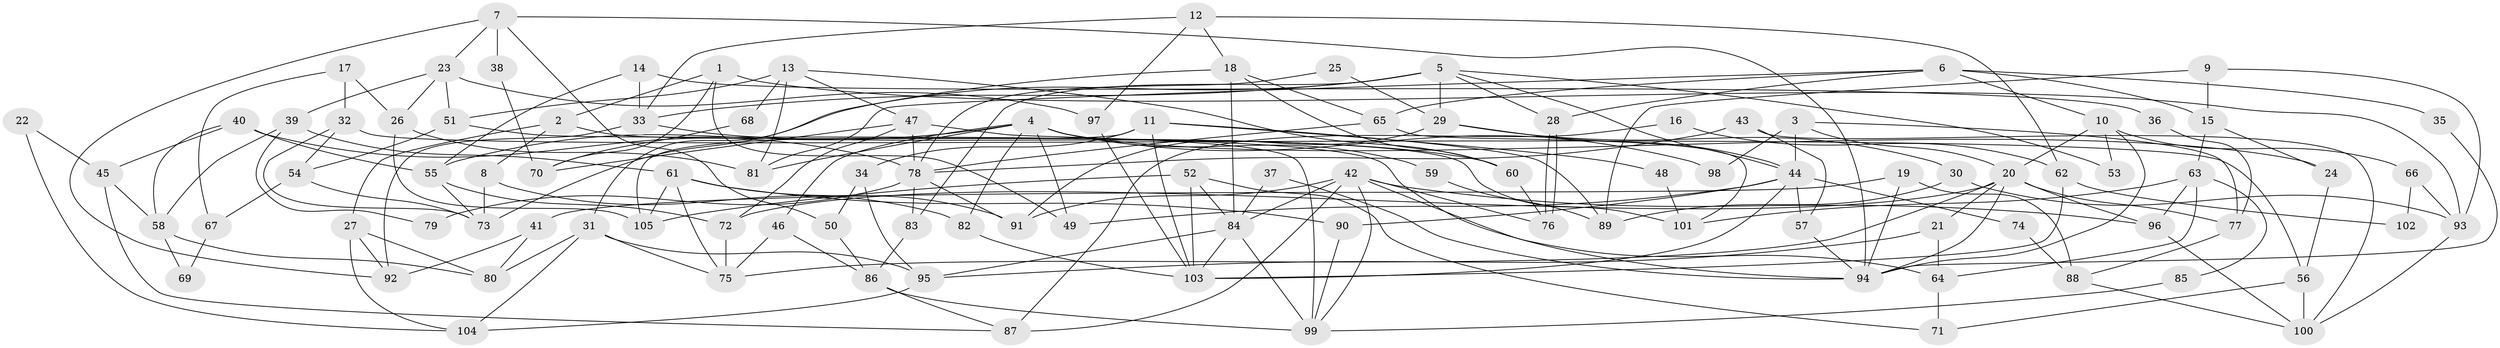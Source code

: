 // Generated by graph-tools (version 1.1) at 2025/02/03/09/25 03:02:07]
// undirected, 105 vertices, 210 edges
graph export_dot {
graph [start="1"]
  node [color=gray90,style=filled];
  1;
  2;
  3;
  4;
  5;
  6;
  7;
  8;
  9;
  10;
  11;
  12;
  13;
  14;
  15;
  16;
  17;
  18;
  19;
  20;
  21;
  22;
  23;
  24;
  25;
  26;
  27;
  28;
  29;
  30;
  31;
  32;
  33;
  34;
  35;
  36;
  37;
  38;
  39;
  40;
  41;
  42;
  43;
  44;
  45;
  46;
  47;
  48;
  49;
  50;
  51;
  52;
  53;
  54;
  55;
  56;
  57;
  58;
  59;
  60;
  61;
  62;
  63;
  64;
  65;
  66;
  67;
  68;
  69;
  70;
  71;
  72;
  73;
  74;
  75;
  76;
  77;
  78;
  79;
  80;
  81;
  82;
  83;
  84;
  85;
  86;
  87;
  88;
  89;
  90;
  91;
  92;
  93;
  94;
  95;
  96;
  97;
  98;
  99;
  100;
  101;
  102;
  103;
  104;
  105;
  1 -- 93;
  1 -- 2;
  1 -- 49;
  1 -- 70;
  2 -- 101;
  2 -- 27;
  2 -- 8;
  3 -- 20;
  3 -- 44;
  3 -- 77;
  3 -- 98;
  4 -- 49;
  4 -- 46;
  4 -- 24;
  4 -- 55;
  4 -- 59;
  4 -- 81;
  4 -- 82;
  4 -- 98;
  5 -- 73;
  5 -- 83;
  5 -- 28;
  5 -- 29;
  5 -- 33;
  5 -- 44;
  5 -- 53;
  6 -- 28;
  6 -- 10;
  6 -- 15;
  6 -- 35;
  6 -- 65;
  6 -- 81;
  7 -- 23;
  7 -- 92;
  7 -- 38;
  7 -- 50;
  7 -- 94;
  8 -- 82;
  8 -- 73;
  9 -- 93;
  9 -- 15;
  9 -- 89;
  10 -- 20;
  10 -- 94;
  10 -- 53;
  10 -- 66;
  11 -- 103;
  11 -- 34;
  11 -- 48;
  11 -- 89;
  11 -- 105;
  12 -- 97;
  12 -- 33;
  12 -- 18;
  12 -- 62;
  13 -- 81;
  13 -- 60;
  13 -- 47;
  13 -- 51;
  13 -- 68;
  14 -- 55;
  14 -- 33;
  14 -- 36;
  15 -- 63;
  15 -- 24;
  16 -- 87;
  16 -- 62;
  17 -- 32;
  17 -- 26;
  17 -- 67;
  18 -- 65;
  18 -- 31;
  18 -- 60;
  18 -- 84;
  19 -- 41;
  19 -- 94;
  19 -- 88;
  20 -- 75;
  20 -- 94;
  20 -- 21;
  20 -- 72;
  20 -- 77;
  20 -- 96;
  21 -- 64;
  21 -- 95;
  22 -- 45;
  22 -- 104;
  23 -- 51;
  23 -- 26;
  23 -- 39;
  23 -- 97;
  24 -- 56;
  25 -- 29;
  25 -- 78;
  26 -- 105;
  26 -- 81;
  27 -- 104;
  27 -- 80;
  27 -- 92;
  28 -- 76;
  28 -- 76;
  29 -- 44;
  29 -- 30;
  29 -- 91;
  30 -- 89;
  30 -- 93;
  31 -- 75;
  31 -- 80;
  31 -- 95;
  31 -- 104;
  32 -- 56;
  32 -- 73;
  32 -- 54;
  33 -- 60;
  33 -- 92;
  34 -- 95;
  34 -- 50;
  35 -- 94;
  36 -- 77;
  37 -- 94;
  37 -- 84;
  38 -- 70;
  39 -- 61;
  39 -- 58;
  39 -- 79;
  40 -- 55;
  40 -- 78;
  40 -- 45;
  40 -- 58;
  41 -- 92;
  41 -- 80;
  42 -- 96;
  42 -- 84;
  42 -- 64;
  42 -- 76;
  42 -- 87;
  42 -- 91;
  42 -- 99;
  43 -- 78;
  43 -- 57;
  43 -- 100;
  44 -- 90;
  44 -- 49;
  44 -- 57;
  44 -- 74;
  44 -- 103;
  45 -- 58;
  45 -- 87;
  46 -- 75;
  46 -- 86;
  47 -- 99;
  47 -- 70;
  47 -- 72;
  47 -- 78;
  48 -- 101;
  50 -- 86;
  51 -- 54;
  51 -- 94;
  52 -- 103;
  52 -- 84;
  52 -- 71;
  52 -- 105;
  54 -- 73;
  54 -- 67;
  55 -- 72;
  55 -- 73;
  56 -- 100;
  56 -- 71;
  57 -- 94;
  58 -- 69;
  58 -- 80;
  59 -- 89;
  60 -- 76;
  61 -- 105;
  61 -- 91;
  61 -- 75;
  61 -- 90;
  62 -- 103;
  62 -- 102;
  63 -- 96;
  63 -- 64;
  63 -- 85;
  63 -- 101;
  64 -- 71;
  65 -- 78;
  65 -- 101;
  66 -- 93;
  66 -- 102;
  67 -- 69;
  68 -- 70;
  72 -- 75;
  74 -- 88;
  77 -- 88;
  78 -- 91;
  78 -- 79;
  78 -- 83;
  82 -- 103;
  83 -- 86;
  84 -- 95;
  84 -- 99;
  84 -- 103;
  85 -- 99;
  86 -- 87;
  86 -- 99;
  88 -- 100;
  90 -- 99;
  93 -- 100;
  95 -- 104;
  96 -- 100;
  97 -- 103;
}
